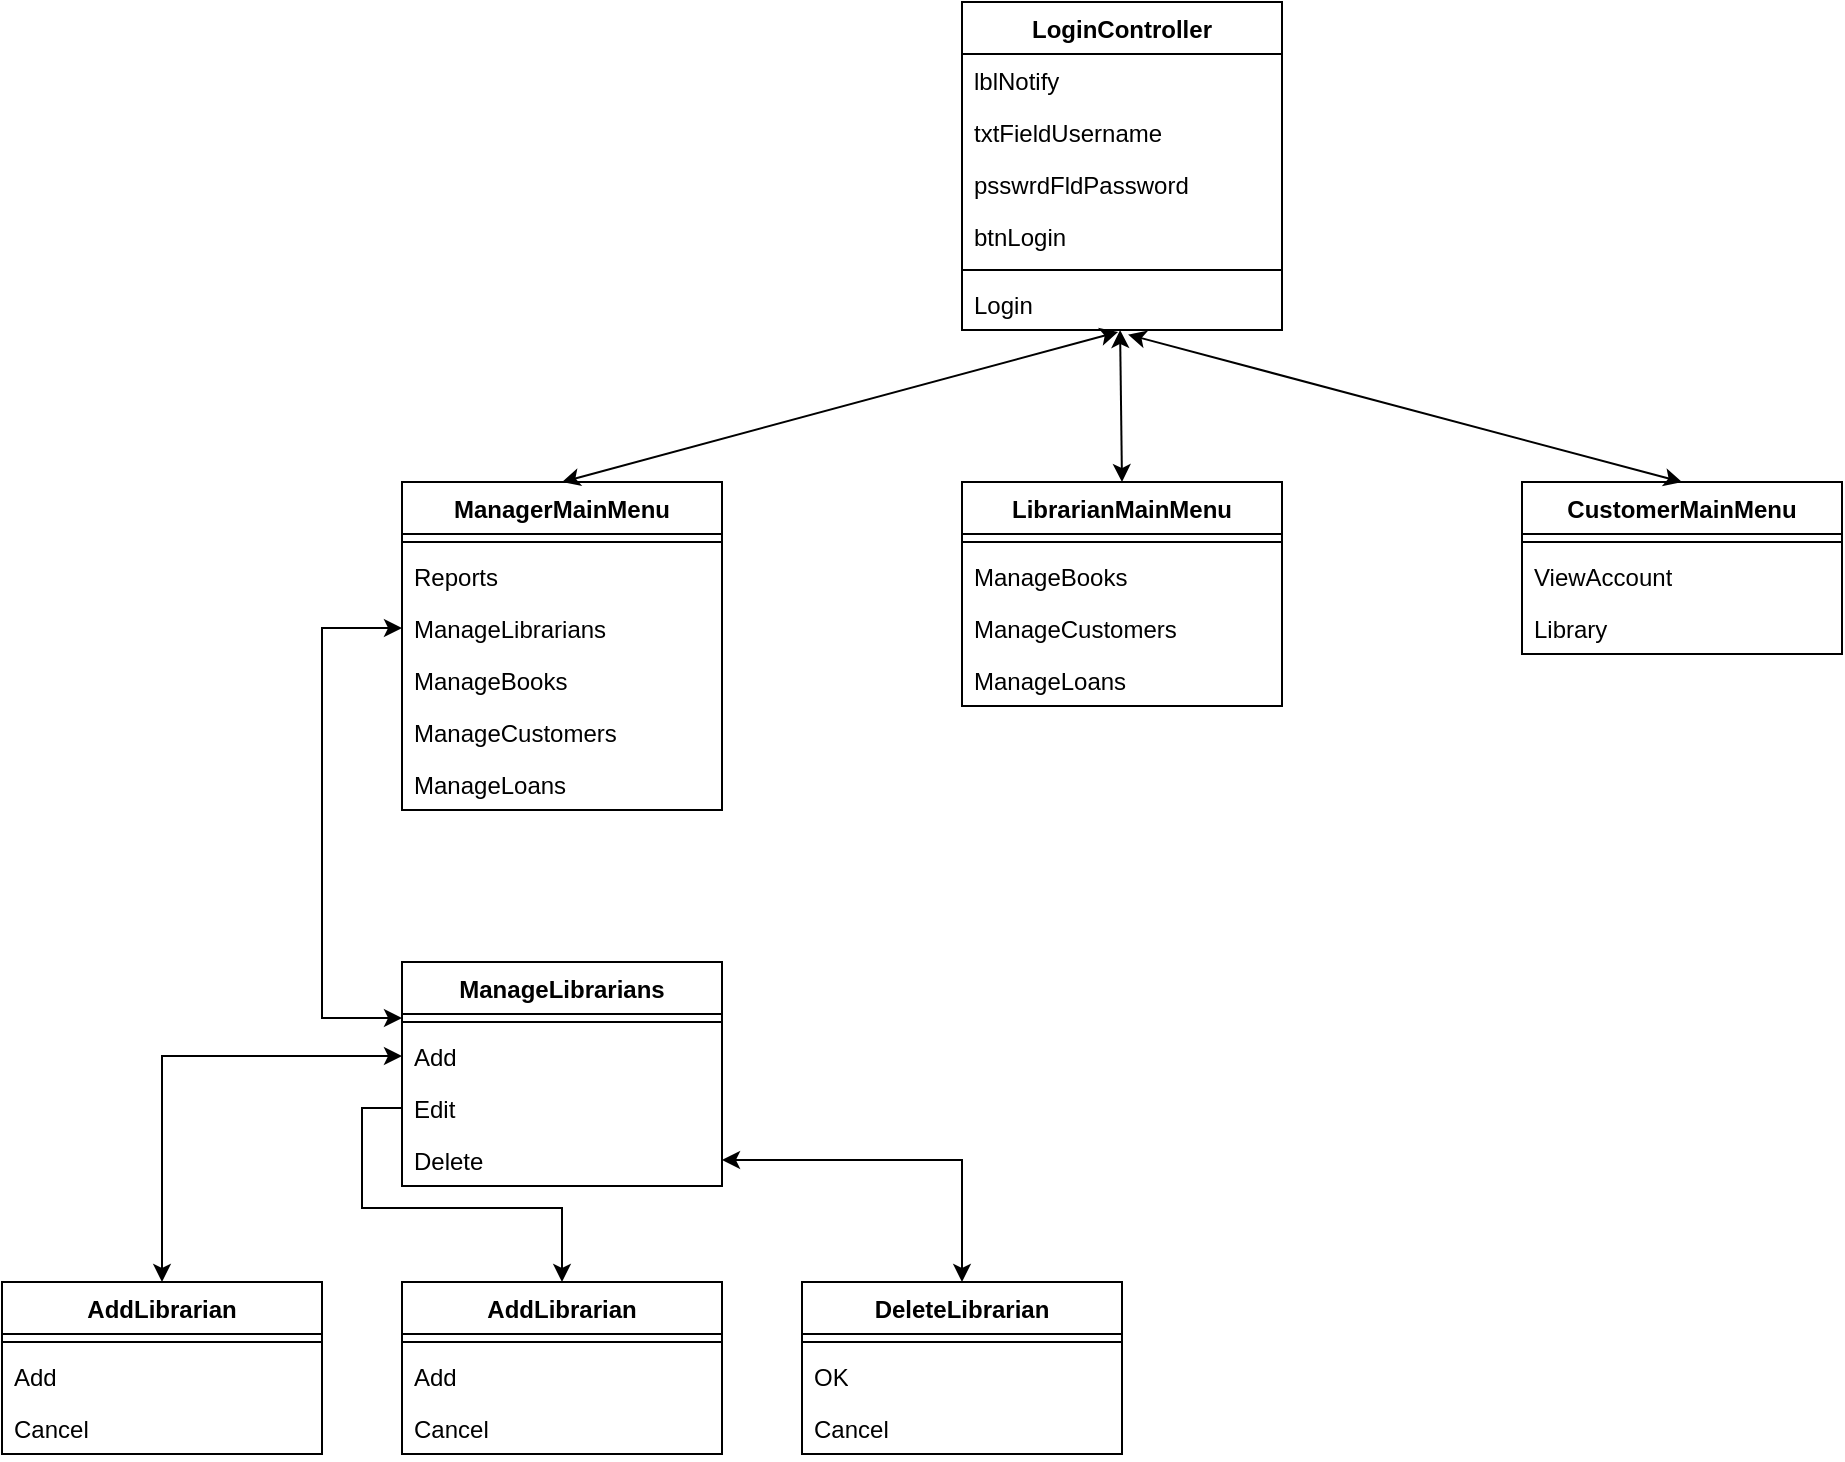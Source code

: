 <mxfile version="21.6.8" type="device">
  <diagram id="C5RBs43oDa-KdzZeNtuy" name="Page-1">
    <mxGraphModel dx="2261" dy="836" grid="1" gridSize="10" guides="1" tooltips="1" connect="1" arrows="1" fold="1" page="1" pageScale="1" pageWidth="827" pageHeight="1169" math="0" shadow="0">
      <root>
        <mxCell id="WIyWlLk6GJQsqaUBKTNV-0" />
        <mxCell id="WIyWlLk6GJQsqaUBKTNV-1" parent="WIyWlLk6GJQsqaUBKTNV-0" />
        <mxCell id="WmGtkql17_oiPjWzwock-0" value="LoginController" style="swimlane;fontStyle=1;align=center;verticalAlign=top;childLayout=stackLayout;horizontal=1;startSize=26;horizontalStack=0;resizeParent=1;resizeParentMax=0;resizeLast=0;collapsible=1;marginBottom=0;whiteSpace=wrap;html=1;" parent="WIyWlLk6GJQsqaUBKTNV-1" vertex="1">
          <mxGeometry x="320" y="40" width="160" height="164" as="geometry" />
        </mxCell>
        <mxCell id="WmGtkql17_oiPjWzwock-1" value="lblNotify" style="text;strokeColor=none;fillColor=none;align=left;verticalAlign=top;spacingLeft=4;spacingRight=4;overflow=hidden;rotatable=0;points=[[0,0.5],[1,0.5]];portConstraint=eastwest;whiteSpace=wrap;html=1;" parent="WmGtkql17_oiPjWzwock-0" vertex="1">
          <mxGeometry y="26" width="160" height="26" as="geometry" />
        </mxCell>
        <mxCell id="WmGtkql17_oiPjWzwock-4" value="txtFieldUsername" style="text;strokeColor=none;fillColor=none;align=left;verticalAlign=top;spacingLeft=4;spacingRight=4;overflow=hidden;rotatable=0;points=[[0,0.5],[1,0.5]];portConstraint=eastwest;whiteSpace=wrap;html=1;" parent="WmGtkql17_oiPjWzwock-0" vertex="1">
          <mxGeometry y="52" width="160" height="26" as="geometry" />
        </mxCell>
        <mxCell id="WmGtkql17_oiPjWzwock-5" value="psswrdFldPassword" style="text;strokeColor=none;fillColor=none;align=left;verticalAlign=top;spacingLeft=4;spacingRight=4;overflow=hidden;rotatable=0;points=[[0,0.5],[1,0.5]];portConstraint=eastwest;whiteSpace=wrap;html=1;" parent="WmGtkql17_oiPjWzwock-0" vertex="1">
          <mxGeometry y="78" width="160" height="26" as="geometry" />
        </mxCell>
        <mxCell id="WmGtkql17_oiPjWzwock-6" value="btnLogin" style="text;strokeColor=none;fillColor=none;align=left;verticalAlign=top;spacingLeft=4;spacingRight=4;overflow=hidden;rotatable=0;points=[[0,0.5],[1,0.5]];portConstraint=eastwest;whiteSpace=wrap;html=1;" parent="WmGtkql17_oiPjWzwock-0" vertex="1">
          <mxGeometry y="104" width="160" height="26" as="geometry" />
        </mxCell>
        <mxCell id="WmGtkql17_oiPjWzwock-2" value="" style="line;strokeWidth=1;fillColor=none;align=left;verticalAlign=middle;spacingTop=-1;spacingLeft=3;spacingRight=3;rotatable=0;labelPosition=right;points=[];portConstraint=eastwest;strokeColor=inherit;" parent="WmGtkql17_oiPjWzwock-0" vertex="1">
          <mxGeometry y="130" width="160" height="8" as="geometry" />
        </mxCell>
        <mxCell id="WmGtkql17_oiPjWzwock-3" value="Login" style="text;strokeColor=none;fillColor=none;align=left;verticalAlign=top;spacingLeft=4;spacingRight=4;overflow=hidden;rotatable=0;points=[[0,0.5],[1,0.5]];portConstraint=eastwest;whiteSpace=wrap;html=1;" parent="WmGtkql17_oiPjWzwock-0" vertex="1">
          <mxGeometry y="138" width="160" height="26" as="geometry" />
        </mxCell>
        <mxCell id="zmuSyDLOXmbHwBqZLmgB-0" value="ManagerMainMenu" style="swimlane;fontStyle=1;align=center;verticalAlign=top;childLayout=stackLayout;horizontal=1;startSize=26;horizontalStack=0;resizeParent=1;resizeParentMax=0;resizeLast=0;collapsible=1;marginBottom=0;whiteSpace=wrap;html=1;" parent="WIyWlLk6GJQsqaUBKTNV-1" vertex="1">
          <mxGeometry x="40" y="280" width="160" height="164" as="geometry" />
        </mxCell>
        <mxCell id="zmuSyDLOXmbHwBqZLmgB-2" value="" style="line;strokeWidth=1;fillColor=none;align=left;verticalAlign=middle;spacingTop=-1;spacingLeft=3;spacingRight=3;rotatable=0;labelPosition=right;points=[];portConstraint=eastwest;strokeColor=inherit;" parent="zmuSyDLOXmbHwBqZLmgB-0" vertex="1">
          <mxGeometry y="26" width="160" height="8" as="geometry" />
        </mxCell>
        <mxCell id="zmuSyDLOXmbHwBqZLmgB-3" value="Reports" style="text;strokeColor=none;fillColor=none;align=left;verticalAlign=top;spacingLeft=4;spacingRight=4;overflow=hidden;rotatable=0;points=[[0,0.5],[1,0.5]];portConstraint=eastwest;whiteSpace=wrap;html=1;" parent="zmuSyDLOXmbHwBqZLmgB-0" vertex="1">
          <mxGeometry y="34" width="160" height="26" as="geometry" />
        </mxCell>
        <mxCell id="zmuSyDLOXmbHwBqZLmgB-8" value="ManageLibrarians" style="text;strokeColor=none;fillColor=none;align=left;verticalAlign=top;spacingLeft=4;spacingRight=4;overflow=hidden;rotatable=0;points=[[0,0.5],[1,0.5]];portConstraint=eastwest;whiteSpace=wrap;html=1;" parent="zmuSyDLOXmbHwBqZLmgB-0" vertex="1">
          <mxGeometry y="60" width="160" height="26" as="geometry" />
        </mxCell>
        <mxCell id="zmuSyDLOXmbHwBqZLmgB-9" value="ManageBooks" style="text;strokeColor=none;fillColor=none;align=left;verticalAlign=top;spacingLeft=4;spacingRight=4;overflow=hidden;rotatable=0;points=[[0,0.5],[1,0.5]];portConstraint=eastwest;whiteSpace=wrap;html=1;" parent="zmuSyDLOXmbHwBqZLmgB-0" vertex="1">
          <mxGeometry y="86" width="160" height="26" as="geometry" />
        </mxCell>
        <mxCell id="zmuSyDLOXmbHwBqZLmgB-10" value="ManageCustomers" style="text;strokeColor=none;fillColor=none;align=left;verticalAlign=top;spacingLeft=4;spacingRight=4;overflow=hidden;rotatable=0;points=[[0,0.5],[1,0.5]];portConstraint=eastwest;whiteSpace=wrap;html=1;" parent="zmuSyDLOXmbHwBqZLmgB-0" vertex="1">
          <mxGeometry y="112" width="160" height="26" as="geometry" />
        </mxCell>
        <mxCell id="zmuSyDLOXmbHwBqZLmgB-11" value="ManageLoans" style="text;strokeColor=none;fillColor=none;align=left;verticalAlign=top;spacingLeft=4;spacingRight=4;overflow=hidden;rotatable=0;points=[[0,0.5],[1,0.5]];portConstraint=eastwest;whiteSpace=wrap;html=1;" parent="zmuSyDLOXmbHwBqZLmgB-0" vertex="1">
          <mxGeometry y="138" width="160" height="26" as="geometry" />
        </mxCell>
        <mxCell id="r_bib3p2jgDRYCv0KhSQ-0" value="LibrarianMainMenu" style="swimlane;fontStyle=1;align=center;verticalAlign=top;childLayout=stackLayout;horizontal=1;startSize=26;horizontalStack=0;resizeParent=1;resizeParentMax=0;resizeLast=0;collapsible=1;marginBottom=0;whiteSpace=wrap;html=1;" parent="WIyWlLk6GJQsqaUBKTNV-1" vertex="1">
          <mxGeometry x="320" y="280" width="160" height="112" as="geometry" />
        </mxCell>
        <mxCell id="r_bib3p2jgDRYCv0KhSQ-1" value="" style="line;strokeWidth=1;fillColor=none;align=left;verticalAlign=middle;spacingTop=-1;spacingLeft=3;spacingRight=3;rotatable=0;labelPosition=right;points=[];portConstraint=eastwest;strokeColor=inherit;" parent="r_bib3p2jgDRYCv0KhSQ-0" vertex="1">
          <mxGeometry y="26" width="160" height="8" as="geometry" />
        </mxCell>
        <mxCell id="r_bib3p2jgDRYCv0KhSQ-3" value="ManageBooks" style="text;strokeColor=none;fillColor=none;align=left;verticalAlign=top;spacingLeft=4;spacingRight=4;overflow=hidden;rotatable=0;points=[[0,0.5],[1,0.5]];portConstraint=eastwest;whiteSpace=wrap;html=1;" parent="r_bib3p2jgDRYCv0KhSQ-0" vertex="1">
          <mxGeometry y="34" width="160" height="26" as="geometry" />
        </mxCell>
        <mxCell id="r_bib3p2jgDRYCv0KhSQ-4" value="ManageCustomers" style="text;strokeColor=none;fillColor=none;align=left;verticalAlign=top;spacingLeft=4;spacingRight=4;overflow=hidden;rotatable=0;points=[[0,0.5],[1,0.5]];portConstraint=eastwest;whiteSpace=wrap;html=1;" parent="r_bib3p2jgDRYCv0KhSQ-0" vertex="1">
          <mxGeometry y="60" width="160" height="26" as="geometry" />
        </mxCell>
        <mxCell id="r_bib3p2jgDRYCv0KhSQ-5" value="ManageLoans" style="text;strokeColor=none;fillColor=none;align=left;verticalAlign=top;spacingLeft=4;spacingRight=4;overflow=hidden;rotatable=0;points=[[0,0.5],[1,0.5]];portConstraint=eastwest;whiteSpace=wrap;html=1;" parent="r_bib3p2jgDRYCv0KhSQ-0" vertex="1">
          <mxGeometry y="86" width="160" height="26" as="geometry" />
        </mxCell>
        <mxCell id="r_bib3p2jgDRYCv0KhSQ-7" value="CustomerMainMenu" style="swimlane;fontStyle=1;align=center;verticalAlign=top;childLayout=stackLayout;horizontal=1;startSize=26;horizontalStack=0;resizeParent=1;resizeParentMax=0;resizeLast=0;collapsible=1;marginBottom=0;whiteSpace=wrap;html=1;" parent="WIyWlLk6GJQsqaUBKTNV-1" vertex="1">
          <mxGeometry x="600" y="280" width="160" height="86" as="geometry" />
        </mxCell>
        <mxCell id="r_bib3p2jgDRYCv0KhSQ-8" value="" style="line;strokeWidth=1;fillColor=none;align=left;verticalAlign=middle;spacingTop=-1;spacingLeft=3;spacingRight=3;rotatable=0;labelPosition=right;points=[];portConstraint=eastwest;strokeColor=inherit;" parent="r_bib3p2jgDRYCv0KhSQ-7" vertex="1">
          <mxGeometry y="26" width="160" height="8" as="geometry" />
        </mxCell>
        <mxCell id="r_bib3p2jgDRYCv0KhSQ-9" value="ViewAccount" style="text;strokeColor=none;fillColor=none;align=left;verticalAlign=top;spacingLeft=4;spacingRight=4;overflow=hidden;rotatable=0;points=[[0,0.5],[1,0.5]];portConstraint=eastwest;whiteSpace=wrap;html=1;" parent="r_bib3p2jgDRYCv0KhSQ-7" vertex="1">
          <mxGeometry y="34" width="160" height="26" as="geometry" />
        </mxCell>
        <mxCell id="r_bib3p2jgDRYCv0KhSQ-10" value="Library" style="text;strokeColor=none;fillColor=none;align=left;verticalAlign=top;spacingLeft=4;spacingRight=4;overflow=hidden;rotatable=0;points=[[0,0.5],[1,0.5]];portConstraint=eastwest;whiteSpace=wrap;html=1;" parent="r_bib3p2jgDRYCv0KhSQ-7" vertex="1">
          <mxGeometry y="60" width="160" height="26" as="geometry" />
        </mxCell>
        <mxCell id="r_bib3p2jgDRYCv0KhSQ-29" style="edgeStyle=orthogonalEdgeStyle;rounded=0;orthogonalLoop=1;jettySize=auto;html=1;entryX=0.5;entryY=0;entryDx=0;entryDy=0;startArrow=classic;startFill=1;exitX=0;exitY=0.5;exitDx=0;exitDy=0;" parent="WIyWlLk6GJQsqaUBKTNV-1" source="r_bib3p2jgDRYCv0KhSQ-16" target="r_bib3p2jgDRYCv0KhSQ-24" edge="1">
          <mxGeometry relative="1" as="geometry">
            <mxPoint x="-10" y="620" as="sourcePoint" />
            <mxPoint x="-10" y="668" as="targetPoint" />
          </mxGeometry>
        </mxCell>
        <mxCell id="r_bib3p2jgDRYCv0KhSQ-14" value="ManageLibrarians" style="swimlane;fontStyle=1;align=center;verticalAlign=top;childLayout=stackLayout;horizontal=1;startSize=26;horizontalStack=0;resizeParent=1;resizeParentMax=0;resizeLast=0;collapsible=1;marginBottom=0;whiteSpace=wrap;html=1;" parent="WIyWlLk6GJQsqaUBKTNV-1" vertex="1">
          <mxGeometry x="40" y="520" width="160" height="112" as="geometry" />
        </mxCell>
        <mxCell id="r_bib3p2jgDRYCv0KhSQ-15" value="" style="line;strokeWidth=1;fillColor=none;align=left;verticalAlign=middle;spacingTop=-1;spacingLeft=3;spacingRight=3;rotatable=0;labelPosition=right;points=[];portConstraint=eastwest;strokeColor=inherit;" parent="r_bib3p2jgDRYCv0KhSQ-14" vertex="1">
          <mxGeometry y="26" width="160" height="8" as="geometry" />
        </mxCell>
        <mxCell id="r_bib3p2jgDRYCv0KhSQ-16" value="Add" style="text;strokeColor=none;fillColor=none;align=left;verticalAlign=top;spacingLeft=4;spacingRight=4;overflow=hidden;rotatable=0;points=[[0,0.5],[1,0.5]];portConstraint=eastwest;whiteSpace=wrap;html=1;" parent="r_bib3p2jgDRYCv0KhSQ-14" vertex="1">
          <mxGeometry y="34" width="160" height="26" as="geometry" />
        </mxCell>
        <mxCell id="r_bib3p2jgDRYCv0KhSQ-17" value="Edit" style="text;strokeColor=none;fillColor=none;align=left;verticalAlign=top;spacingLeft=4;spacingRight=4;overflow=hidden;rotatable=0;points=[[0,0.5],[1,0.5]];portConstraint=eastwest;whiteSpace=wrap;html=1;" parent="r_bib3p2jgDRYCv0KhSQ-14" vertex="1">
          <mxGeometry y="60" width="160" height="26" as="geometry" />
        </mxCell>
        <mxCell id="r_bib3p2jgDRYCv0KhSQ-18" value="Delete" style="text;strokeColor=none;fillColor=none;align=left;verticalAlign=top;spacingLeft=4;spacingRight=4;overflow=hidden;rotatable=0;points=[[0,0.5],[1,0.5]];portConstraint=eastwest;whiteSpace=wrap;html=1;" parent="r_bib3p2jgDRYCv0KhSQ-14" vertex="1">
          <mxGeometry y="86" width="160" height="26" as="geometry" />
        </mxCell>
        <mxCell id="r_bib3p2jgDRYCv0KhSQ-19" value="" style="endArrow=classic;html=1;rounded=0;exitX=0.5;exitY=0;exitDx=0;exitDy=0;entryX=0.488;entryY=1.038;entryDx=0;entryDy=0;entryPerimeter=0;startArrow=classic;startFill=1;" parent="WIyWlLk6GJQsqaUBKTNV-1" source="zmuSyDLOXmbHwBqZLmgB-0" target="WmGtkql17_oiPjWzwock-3" edge="1">
          <mxGeometry width="50" height="50" relative="1" as="geometry">
            <mxPoint x="120" y="250" as="sourcePoint" />
            <mxPoint x="170" y="200" as="targetPoint" />
          </mxGeometry>
        </mxCell>
        <mxCell id="r_bib3p2jgDRYCv0KhSQ-20" value="" style="endArrow=classic;html=1;rounded=0;entryX=0.494;entryY=1;entryDx=0;entryDy=0;entryPerimeter=0;exitX=0.5;exitY=0;exitDx=0;exitDy=0;startArrow=classic;startFill=1;" parent="WIyWlLk6GJQsqaUBKTNV-1" source="r_bib3p2jgDRYCv0KhSQ-0" target="WmGtkql17_oiPjWzwock-3" edge="1">
          <mxGeometry width="50" height="50" relative="1" as="geometry">
            <mxPoint x="530" y="70" as="sourcePoint" />
            <mxPoint x="580" y="20" as="targetPoint" />
          </mxGeometry>
        </mxCell>
        <mxCell id="r_bib3p2jgDRYCv0KhSQ-21" value="" style="endArrow=classic;html=1;rounded=0;exitX=0.5;exitY=0;exitDx=0;exitDy=0;entryX=0.519;entryY=1.088;entryDx=0;entryDy=0;entryPerimeter=0;startArrow=classic;startFill=1;" parent="WIyWlLk6GJQsqaUBKTNV-1" source="r_bib3p2jgDRYCv0KhSQ-7" target="WmGtkql17_oiPjWzwock-3" edge="1">
          <mxGeometry width="50" height="50" relative="1" as="geometry">
            <mxPoint x="630" y="210" as="sourcePoint" />
            <mxPoint x="680" y="160" as="targetPoint" />
          </mxGeometry>
        </mxCell>
        <mxCell id="r_bib3p2jgDRYCv0KhSQ-22" value="" style="endArrow=classic;html=1;rounded=0;exitX=0;exitY=0.5;exitDx=0;exitDy=0;entryX=0;entryY=0.25;entryDx=0;entryDy=0;startArrow=classic;startFill=1;" parent="WIyWlLk6GJQsqaUBKTNV-1" source="zmuSyDLOXmbHwBqZLmgB-8" target="r_bib3p2jgDRYCv0KhSQ-14" edge="1">
          <mxGeometry width="50" height="50" relative="1" as="geometry">
            <mxPoint y="366.0" as="sourcePoint" />
            <mxPoint y="561.0" as="targetPoint" />
            <Array as="points">
              <mxPoint y="353" />
              <mxPoint y="548" />
            </Array>
          </mxGeometry>
        </mxCell>
        <mxCell id="r_bib3p2jgDRYCv0KhSQ-24" value="AddLibrarian" style="swimlane;fontStyle=1;align=center;verticalAlign=top;childLayout=stackLayout;horizontal=1;startSize=26;horizontalStack=0;resizeParent=1;resizeParentMax=0;resizeLast=0;collapsible=1;marginBottom=0;whiteSpace=wrap;html=1;" parent="WIyWlLk6GJQsqaUBKTNV-1" vertex="1">
          <mxGeometry x="-160" y="680" width="160" height="86" as="geometry" />
        </mxCell>
        <mxCell id="r_bib3p2jgDRYCv0KhSQ-25" value="" style="line;strokeWidth=1;fillColor=none;align=left;verticalAlign=middle;spacingTop=-1;spacingLeft=3;spacingRight=3;rotatable=0;labelPosition=right;points=[];portConstraint=eastwest;strokeColor=inherit;" parent="r_bib3p2jgDRYCv0KhSQ-24" vertex="1">
          <mxGeometry y="26" width="160" height="8" as="geometry" />
        </mxCell>
        <mxCell id="r_bib3p2jgDRYCv0KhSQ-26" value="Add" style="text;strokeColor=none;fillColor=none;align=left;verticalAlign=top;spacingLeft=4;spacingRight=4;overflow=hidden;rotatable=0;points=[[0,0.5],[1,0.5]];portConstraint=eastwest;whiteSpace=wrap;html=1;" parent="r_bib3p2jgDRYCv0KhSQ-24" vertex="1">
          <mxGeometry y="34" width="160" height="26" as="geometry" />
        </mxCell>
        <mxCell id="r_bib3p2jgDRYCv0KhSQ-27" value="Cancel" style="text;strokeColor=none;fillColor=none;align=left;verticalAlign=top;spacingLeft=4;spacingRight=4;overflow=hidden;rotatable=0;points=[[0,0.5],[1,0.5]];portConstraint=eastwest;whiteSpace=wrap;html=1;" parent="r_bib3p2jgDRYCv0KhSQ-24" vertex="1">
          <mxGeometry y="60" width="160" height="26" as="geometry" />
        </mxCell>
        <mxCell id="qNWrFXxkNr8JOGrfUSoH-1" value="DeleteLibrarian" style="swimlane;fontStyle=1;align=center;verticalAlign=top;childLayout=stackLayout;horizontal=1;startSize=26;horizontalStack=0;resizeParent=1;resizeParentMax=0;resizeLast=0;collapsible=1;marginBottom=0;whiteSpace=wrap;html=1;" parent="WIyWlLk6GJQsqaUBKTNV-1" vertex="1">
          <mxGeometry x="240" y="680" width="160" height="86" as="geometry" />
        </mxCell>
        <mxCell id="qNWrFXxkNr8JOGrfUSoH-2" value="" style="line;strokeWidth=1;fillColor=none;align=left;verticalAlign=middle;spacingTop=-1;spacingLeft=3;spacingRight=3;rotatable=0;labelPosition=right;points=[];portConstraint=eastwest;strokeColor=inherit;" parent="qNWrFXxkNr8JOGrfUSoH-1" vertex="1">
          <mxGeometry y="26" width="160" height="8" as="geometry" />
        </mxCell>
        <mxCell id="qNWrFXxkNr8JOGrfUSoH-3" value="OK" style="text;strokeColor=none;fillColor=none;align=left;verticalAlign=top;spacingLeft=4;spacingRight=4;overflow=hidden;rotatable=0;points=[[0,0.5],[1,0.5]];portConstraint=eastwest;whiteSpace=wrap;html=1;" parent="qNWrFXxkNr8JOGrfUSoH-1" vertex="1">
          <mxGeometry y="34" width="160" height="26" as="geometry" />
        </mxCell>
        <mxCell id="qNWrFXxkNr8JOGrfUSoH-4" value="Cancel" style="text;strokeColor=none;fillColor=none;align=left;verticalAlign=top;spacingLeft=4;spacingRight=4;overflow=hidden;rotatable=0;points=[[0,0.5],[1,0.5]];portConstraint=eastwest;whiteSpace=wrap;html=1;" parent="qNWrFXxkNr8JOGrfUSoH-1" vertex="1">
          <mxGeometry y="60" width="160" height="26" as="geometry" />
        </mxCell>
        <mxCell id="qNWrFXxkNr8JOGrfUSoH-5" style="edgeStyle=orthogonalEdgeStyle;rounded=0;orthogonalLoop=1;jettySize=auto;html=1;entryX=0.5;entryY=0;entryDx=0;entryDy=0;startArrow=classic;startFill=1;exitX=1;exitY=0.5;exitDx=0;exitDy=0;" parent="WIyWlLk6GJQsqaUBKTNV-1" source="r_bib3p2jgDRYCv0KhSQ-18" target="qNWrFXxkNr8JOGrfUSoH-1" edge="1">
          <mxGeometry relative="1" as="geometry">
            <mxPoint x="50" y="577" as="sourcePoint" />
            <mxPoint x="-70" y="690" as="targetPoint" />
          </mxGeometry>
        </mxCell>
        <mxCell id="qNWrFXxkNr8JOGrfUSoH-6" value="AddLibrarian" style="swimlane;fontStyle=1;align=center;verticalAlign=top;childLayout=stackLayout;horizontal=1;startSize=26;horizontalStack=0;resizeParent=1;resizeParentMax=0;resizeLast=0;collapsible=1;marginBottom=0;whiteSpace=wrap;html=1;" parent="WIyWlLk6GJQsqaUBKTNV-1" vertex="1">
          <mxGeometry x="40" y="680" width="160" height="86" as="geometry" />
        </mxCell>
        <mxCell id="qNWrFXxkNr8JOGrfUSoH-7" value="" style="line;strokeWidth=1;fillColor=none;align=left;verticalAlign=middle;spacingTop=-1;spacingLeft=3;spacingRight=3;rotatable=0;labelPosition=right;points=[];portConstraint=eastwest;strokeColor=inherit;" parent="qNWrFXxkNr8JOGrfUSoH-6" vertex="1">
          <mxGeometry y="26" width="160" height="8" as="geometry" />
        </mxCell>
        <mxCell id="qNWrFXxkNr8JOGrfUSoH-8" value="Add" style="text;strokeColor=none;fillColor=none;align=left;verticalAlign=top;spacingLeft=4;spacingRight=4;overflow=hidden;rotatable=0;points=[[0,0.5],[1,0.5]];portConstraint=eastwest;whiteSpace=wrap;html=1;" parent="qNWrFXxkNr8JOGrfUSoH-6" vertex="1">
          <mxGeometry y="34" width="160" height="26" as="geometry" />
        </mxCell>
        <mxCell id="qNWrFXxkNr8JOGrfUSoH-9" value="Cancel" style="text;strokeColor=none;fillColor=none;align=left;verticalAlign=top;spacingLeft=4;spacingRight=4;overflow=hidden;rotatable=0;points=[[0,0.5],[1,0.5]];portConstraint=eastwest;whiteSpace=wrap;html=1;" parent="qNWrFXxkNr8JOGrfUSoH-6" vertex="1">
          <mxGeometry y="60" width="160" height="26" as="geometry" />
        </mxCell>
        <mxCell id="qNWrFXxkNr8JOGrfUSoH-10" style="edgeStyle=orthogonalEdgeStyle;rounded=0;orthogonalLoop=1;jettySize=auto;html=1;entryX=0.5;entryY=0;entryDx=0;entryDy=0;" parent="WIyWlLk6GJQsqaUBKTNV-1" source="r_bib3p2jgDRYCv0KhSQ-17" target="qNWrFXxkNr8JOGrfUSoH-6" edge="1">
          <mxGeometry relative="1" as="geometry" />
        </mxCell>
      </root>
    </mxGraphModel>
  </diagram>
</mxfile>
